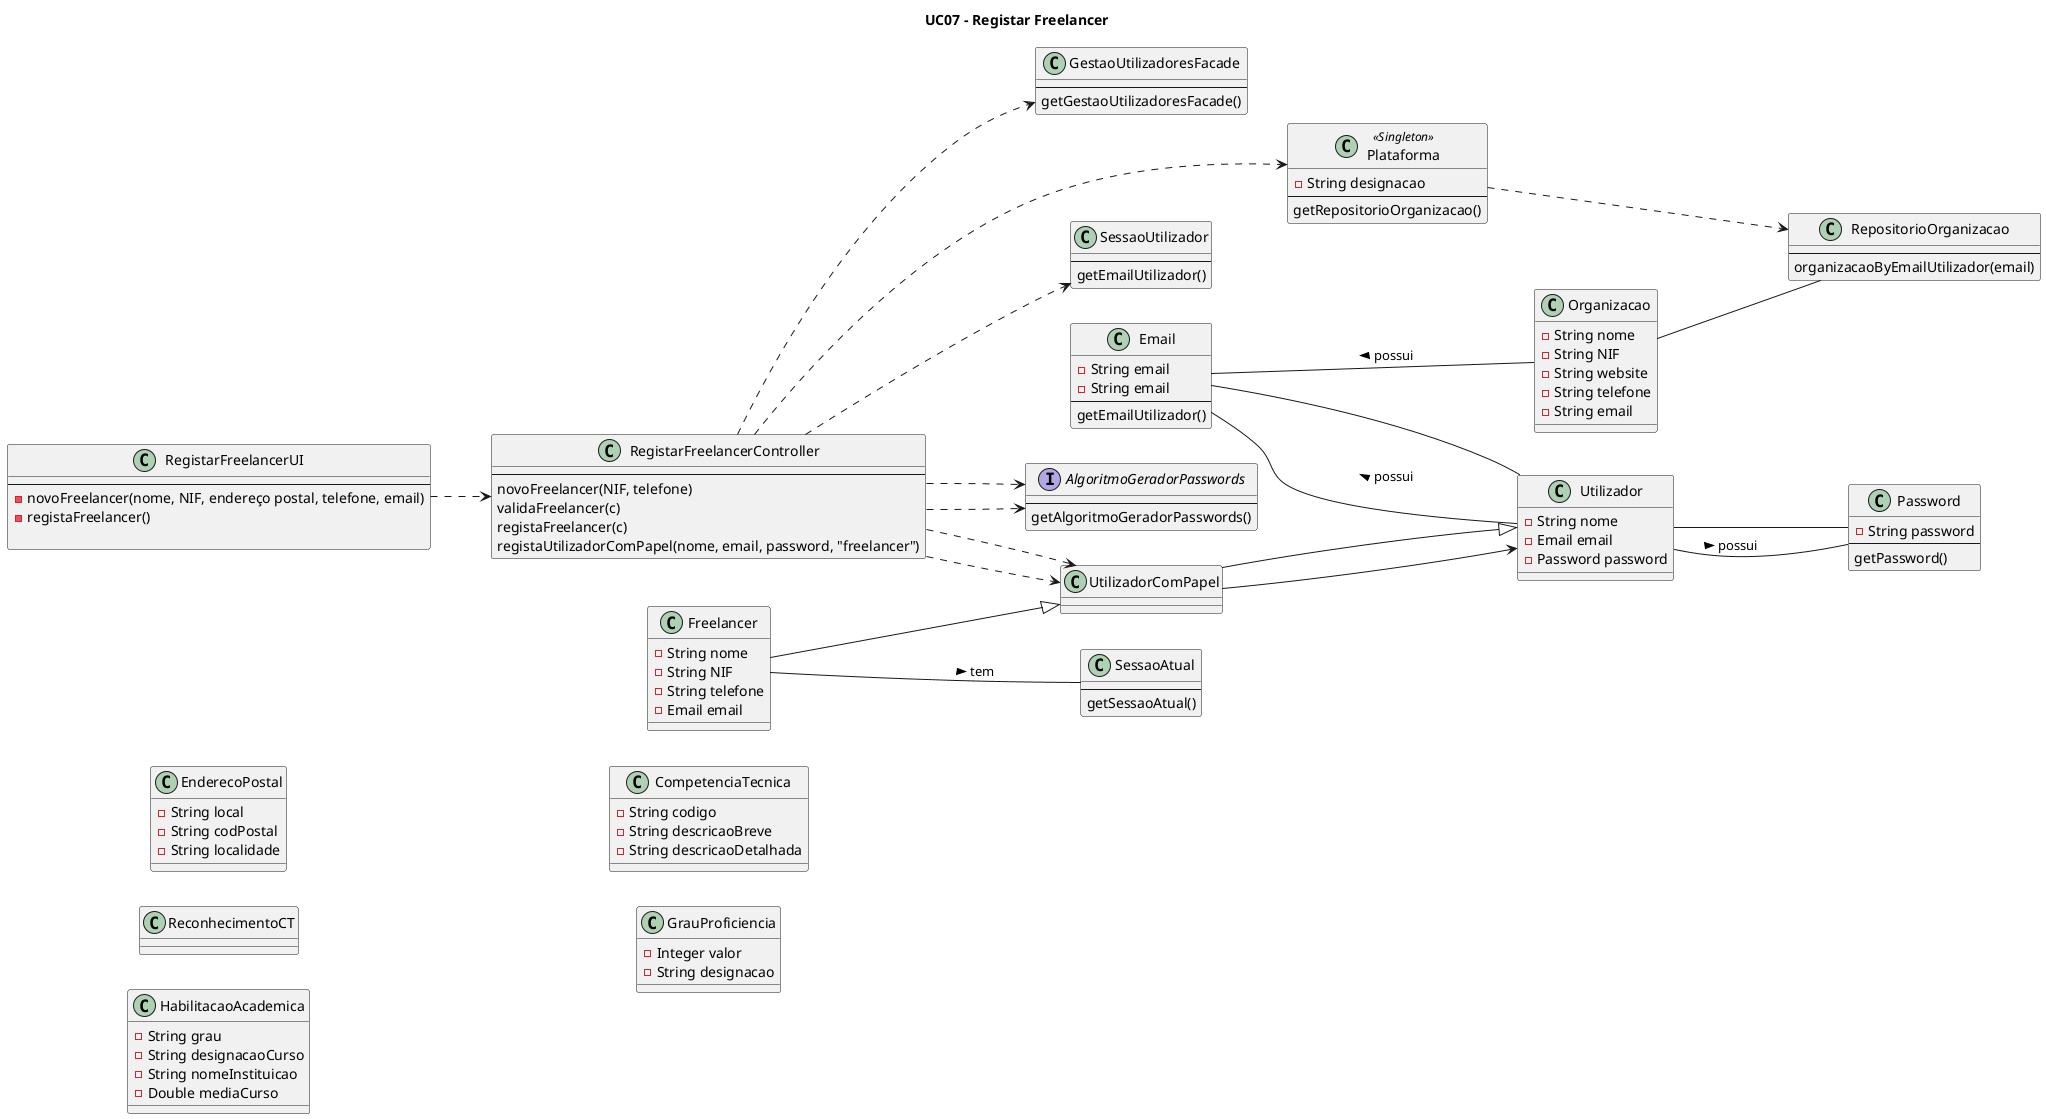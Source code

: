 @startuml

title UC07 - Registar Freelancer

left to right direction

class Plataforma <<Singleton>> {
    -String designacao
    --
    getRepositorioOrganizacao()
}

class RegistarFreelancerUI{
    --
    -novoFreelancer(nome, NIF, endereço postal, telefone, email)
    -registaFreelancer()

}

class RegistarFreelancerController{
    --
    novoFreelancer(NIF, telefone)
    validaFreelancer(c)
    registaFreelancer(c)
    registaUtilizadorComPapel(nome, email, password, "freelancer")
}

class Freelancer {
    -String nome
    -String NIF
    -String telefone
    -Email email
}

class EnderecoPostal {
    -String local
    -String codPostal
    -String localidade
}

class Email {
    -String email
}

class ReconhecimentoCT {
}

class HabilitacaoAcademica {
    -String grau
    -String designacaoCurso
    -String nomeInstituicao
    -Double mediaCurso
}

class CompetenciaTecnica {
    -String codigo
    -String descricaoBreve
    -String descricaoDetalhada
}

class GrauProficiencia {
    -Integer valor
    -String designacao
}

class Utilizador {
    -String nome
    -Email email
    -Password password
}

class GestaoUtilizadoresFacade{
    --
    getGestaoUtilizadoresFacade()
}

class SessaoAtual{
    --
    getSessaoAtual()
}

class SessaoUtilizador{
    --
    getEmailUtilizador()
}

class RepositorioOrganizacao{
    --
    organizacaoByEmailUtilizador(email)
}

interface AlgoritmoGeradorPasswords{
    --
    getAlgoritmoGeradorPasswords()
}

class Password{
    -String password
    --
    getPassword()
}

class UtilizadorComPapel{
}


class Email {
    -String email
    --
    getEmailUtilizador()
}

class Organizacao {
    -String nome
    -String NIF
    -String website
    -String telefone
    -String email
}

RegistarFreelancerUI ..> RegistarFreelancerController
RegistarFreelancerController ..> SessaoUtilizador
RegistarFreelancerController ..> Plataforma
RegistarFreelancerController ..> AlgoritmoGeradorPasswords
RegistarFreelancerController ..> GestaoUtilizadoresFacade
RegistarFreelancerController ..> UtilizadorComPapel
UtilizadorComPapel --> Utilizador
Utilizador -- Password
Utilizador -- Email
Email -- Organizacao: < possui


Freelancer --|> UtilizadorComPapel
UtilizadorComPapel --|> Utilizador
Email -- Utilizador: < possui
Password -- Utilizador: < possui

Organizacao -- RepositorioOrganizacao
Freelancer -- SessaoAtual: tem >
RegistarFreelancerController ..> UtilizadorComPapel
RegistarFreelancerController ..> AlgoritmoGeradorPasswords
Plataforma ..> RepositorioOrganizacao


@enduml